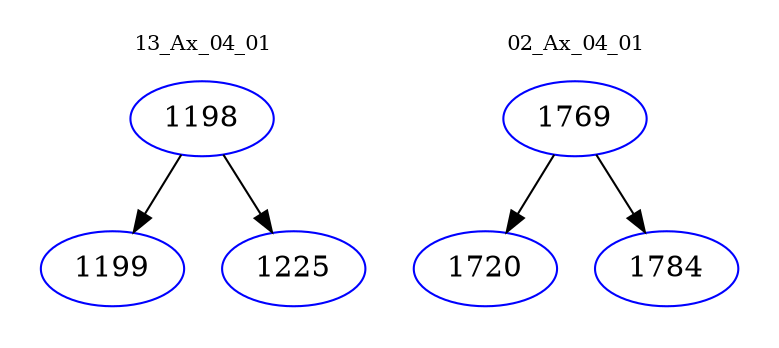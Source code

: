 digraph{
subgraph cluster_0 {
color = white
label = "13_Ax_04_01";
fontsize=10;
T0_1198 [label="1198", color="blue"]
T0_1198 -> T0_1199 [color="black"]
T0_1199 [label="1199", color="blue"]
T0_1198 -> T0_1225 [color="black"]
T0_1225 [label="1225", color="blue"]
}
subgraph cluster_1 {
color = white
label = "02_Ax_04_01";
fontsize=10;
T1_1769 [label="1769", color="blue"]
T1_1769 -> T1_1720 [color="black"]
T1_1720 [label="1720", color="blue"]
T1_1769 -> T1_1784 [color="black"]
T1_1784 [label="1784", color="blue"]
}
}
